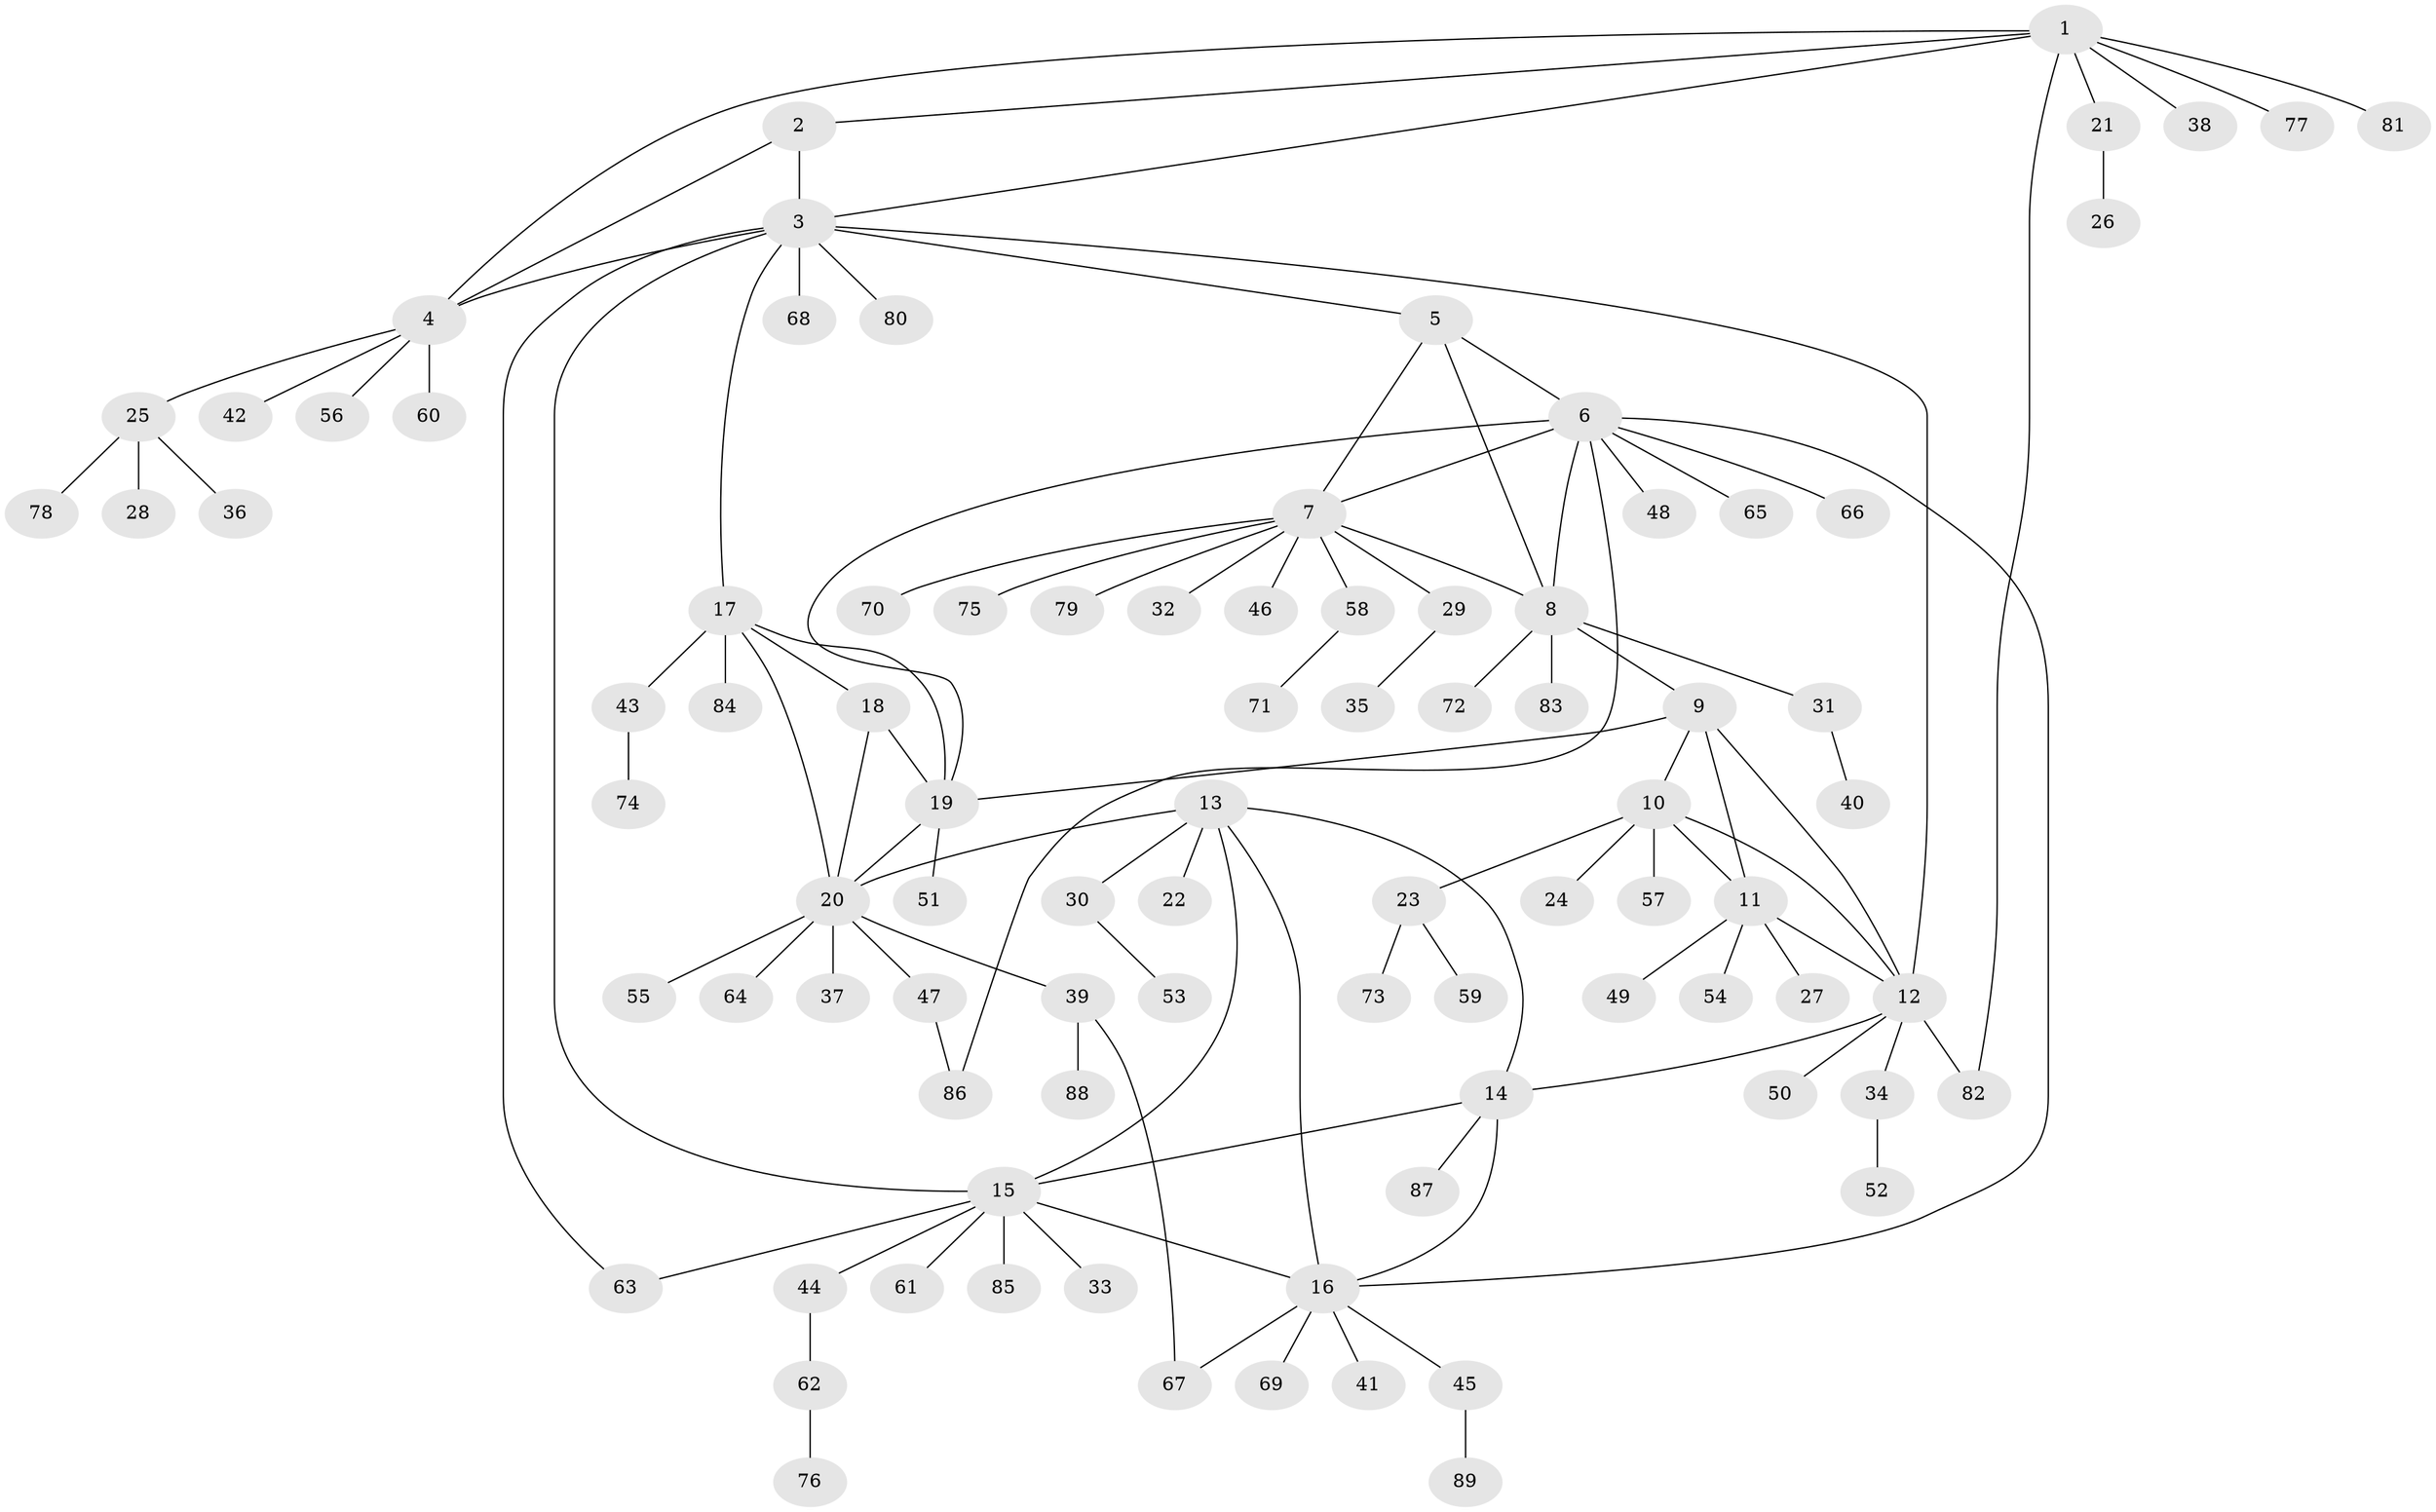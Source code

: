 // coarse degree distribution, {2: 0.17857142857142858, 3: 0.03571428571428571, 1: 0.42857142857142855, 6: 0.03571428571428571, 5: 0.10714285714285714, 7: 0.07142857142857142, 4: 0.10714285714285714, 8: 0.03571428571428571}
// Generated by graph-tools (version 1.1) at 2025/37/03/04/25 23:37:49]
// undirected, 89 vertices, 113 edges
graph export_dot {
  node [color=gray90,style=filled];
  1;
  2;
  3;
  4;
  5;
  6;
  7;
  8;
  9;
  10;
  11;
  12;
  13;
  14;
  15;
  16;
  17;
  18;
  19;
  20;
  21;
  22;
  23;
  24;
  25;
  26;
  27;
  28;
  29;
  30;
  31;
  32;
  33;
  34;
  35;
  36;
  37;
  38;
  39;
  40;
  41;
  42;
  43;
  44;
  45;
  46;
  47;
  48;
  49;
  50;
  51;
  52;
  53;
  54;
  55;
  56;
  57;
  58;
  59;
  60;
  61;
  62;
  63;
  64;
  65;
  66;
  67;
  68;
  69;
  70;
  71;
  72;
  73;
  74;
  75;
  76;
  77;
  78;
  79;
  80;
  81;
  82;
  83;
  84;
  85;
  86;
  87;
  88;
  89;
  1 -- 2;
  1 -- 3;
  1 -- 4;
  1 -- 21;
  1 -- 38;
  1 -- 77;
  1 -- 81;
  1 -- 82;
  2 -- 3;
  2 -- 4;
  3 -- 4;
  3 -- 5;
  3 -- 12;
  3 -- 15;
  3 -- 17;
  3 -- 63;
  3 -- 68;
  3 -- 80;
  4 -- 25;
  4 -- 42;
  4 -- 56;
  4 -- 60;
  5 -- 6;
  5 -- 7;
  5 -- 8;
  6 -- 7;
  6 -- 8;
  6 -- 16;
  6 -- 19;
  6 -- 48;
  6 -- 65;
  6 -- 66;
  6 -- 86;
  7 -- 8;
  7 -- 29;
  7 -- 32;
  7 -- 46;
  7 -- 58;
  7 -- 70;
  7 -- 75;
  7 -- 79;
  8 -- 9;
  8 -- 31;
  8 -- 72;
  8 -- 83;
  9 -- 10;
  9 -- 11;
  9 -- 12;
  9 -- 19;
  10 -- 11;
  10 -- 12;
  10 -- 23;
  10 -- 24;
  10 -- 57;
  11 -- 12;
  11 -- 27;
  11 -- 49;
  11 -- 54;
  12 -- 14;
  12 -- 34;
  12 -- 50;
  12 -- 82;
  13 -- 14;
  13 -- 15;
  13 -- 16;
  13 -- 20;
  13 -- 22;
  13 -- 30;
  14 -- 15;
  14 -- 16;
  14 -- 87;
  15 -- 16;
  15 -- 33;
  15 -- 44;
  15 -- 61;
  15 -- 63;
  15 -- 85;
  16 -- 41;
  16 -- 45;
  16 -- 67;
  16 -- 69;
  17 -- 18;
  17 -- 19;
  17 -- 20;
  17 -- 43;
  17 -- 84;
  18 -- 19;
  18 -- 20;
  19 -- 20;
  19 -- 51;
  20 -- 37;
  20 -- 39;
  20 -- 47;
  20 -- 55;
  20 -- 64;
  21 -- 26;
  23 -- 59;
  23 -- 73;
  25 -- 28;
  25 -- 36;
  25 -- 78;
  29 -- 35;
  30 -- 53;
  31 -- 40;
  34 -- 52;
  39 -- 67;
  39 -- 88;
  43 -- 74;
  44 -- 62;
  45 -- 89;
  47 -- 86;
  58 -- 71;
  62 -- 76;
}
